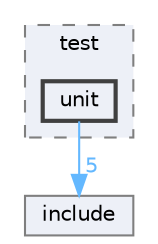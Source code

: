 digraph "lib/test/unit"
{
 // LATEX_PDF_SIZE
  bgcolor="transparent";
  edge [fontname=Helvetica,fontsize=10,labelfontname=Helvetica,labelfontsize=10];
  node [fontname=Helvetica,fontsize=10,shape=box,height=0.2,width=0.4];
  compound=true
  subgraph clusterdir_8b9db0be09d875f52c8b0c21d8fe276e {
    graph [ bgcolor="#edf0f7", pencolor="grey50", label="test", fontname=Helvetica,fontsize=10 style="filled,dashed", URL="dir_8b9db0be09d875f52c8b0c21d8fe276e.html",tooltip=""]
  dir_1d8a450f4418ccf4fbac9a45b80761f7 [label="unit", fillcolor="#edf0f7", color="grey25", style="filled,bold", URL="dir_1d8a450f4418ccf4fbac9a45b80761f7.html",tooltip=""];
  }
  dir_5a30104352ef4255dc24354b02eb2d20 [label="include", fillcolor="#edf0f7", color="grey50", style="filled", URL="dir_5a30104352ef4255dc24354b02eb2d20.html",tooltip=""];
  dir_1d8a450f4418ccf4fbac9a45b80761f7->dir_5a30104352ef4255dc24354b02eb2d20 [headlabel="5", labeldistance=1.5 headhref="dir_000021_000011.html" href="dir_000021_000011.html" color="steelblue1" fontcolor="steelblue1"];
}
